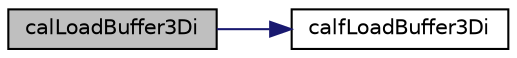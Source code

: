 digraph "calLoadBuffer3Di"
{
  edge [fontname="Helvetica",fontsize="10",labelfontname="Helvetica",labelfontsize="10"];
  node [fontname="Helvetica",fontsize="10",shape=record];
  rankdir="LR";
  Node1 [label="calLoadBuffer3Di",height=0.2,width=0.4,color="black", fillcolor="grey75", style="filled" fontcolor="black"];
  Node1 -> Node2 [color="midnightblue",fontsize="10",style="solid",fontname="Helvetica"];
  Node2 [label="calfLoadBuffer3Di",height=0.2,width=0.4,color="black", fillcolor="white", style="filled",URL="$cal3_d_buffer_i_o_8c.html#a1803820e37e1abf3d2eebd5b111a410e",tooltip="Loads an int 3D buffer from file. "];
}
